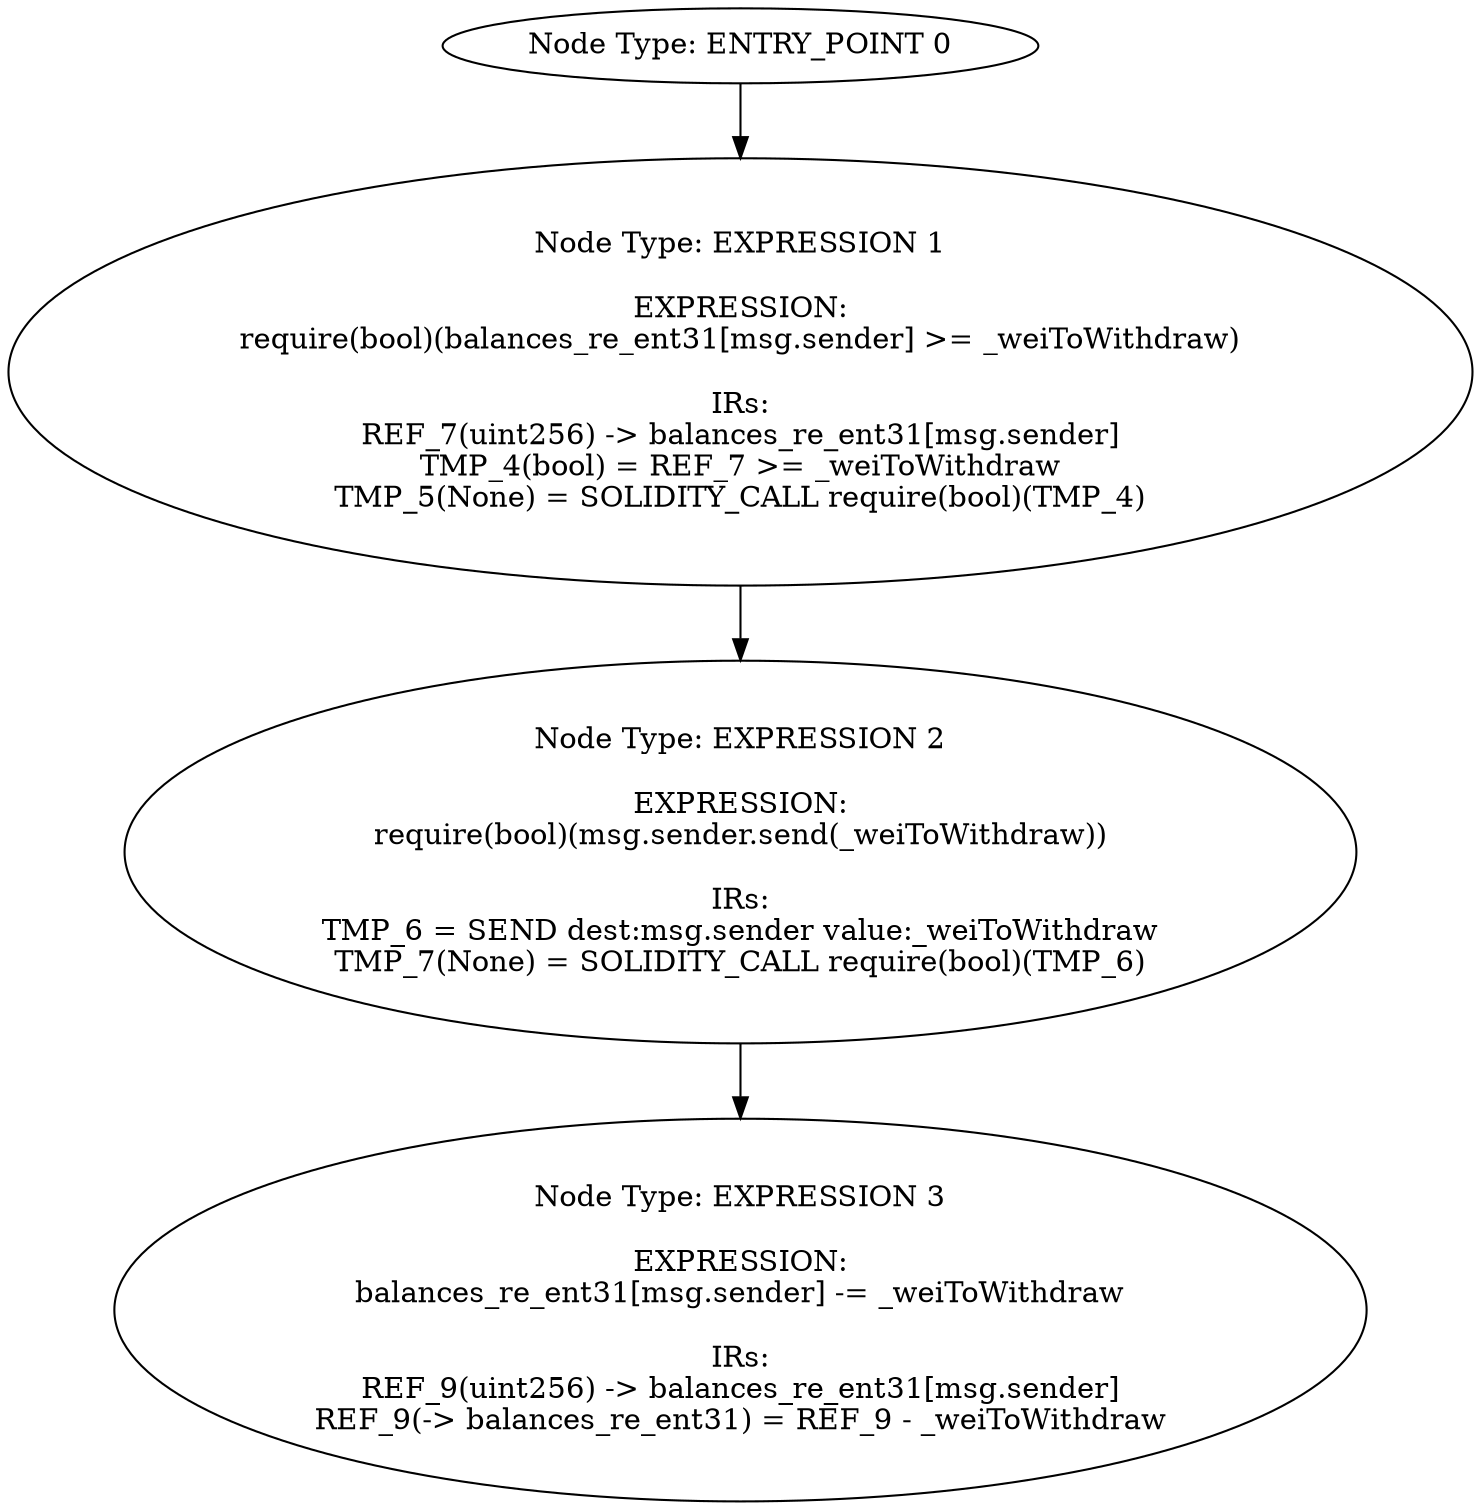 digraph{
0[label="Node Type: ENTRY_POINT 0
"];
0->1;
1[label="Node Type: EXPRESSION 1

EXPRESSION:
require(bool)(balances_re_ent31[msg.sender] >= _weiToWithdraw)

IRs:
REF_7(uint256) -> balances_re_ent31[msg.sender]
TMP_4(bool) = REF_7 >= _weiToWithdraw
TMP_5(None) = SOLIDITY_CALL require(bool)(TMP_4)"];
1->2;
2[label="Node Type: EXPRESSION 2

EXPRESSION:
require(bool)(msg.sender.send(_weiToWithdraw))

IRs:
TMP_6 = SEND dest:msg.sender value:_weiToWithdraw
TMP_7(None) = SOLIDITY_CALL require(bool)(TMP_6)"];
2->3;
3[label="Node Type: EXPRESSION 3

EXPRESSION:
balances_re_ent31[msg.sender] -= _weiToWithdraw

IRs:
REF_9(uint256) -> balances_re_ent31[msg.sender]
REF_9(-> balances_re_ent31) = REF_9 - _weiToWithdraw"];
}
